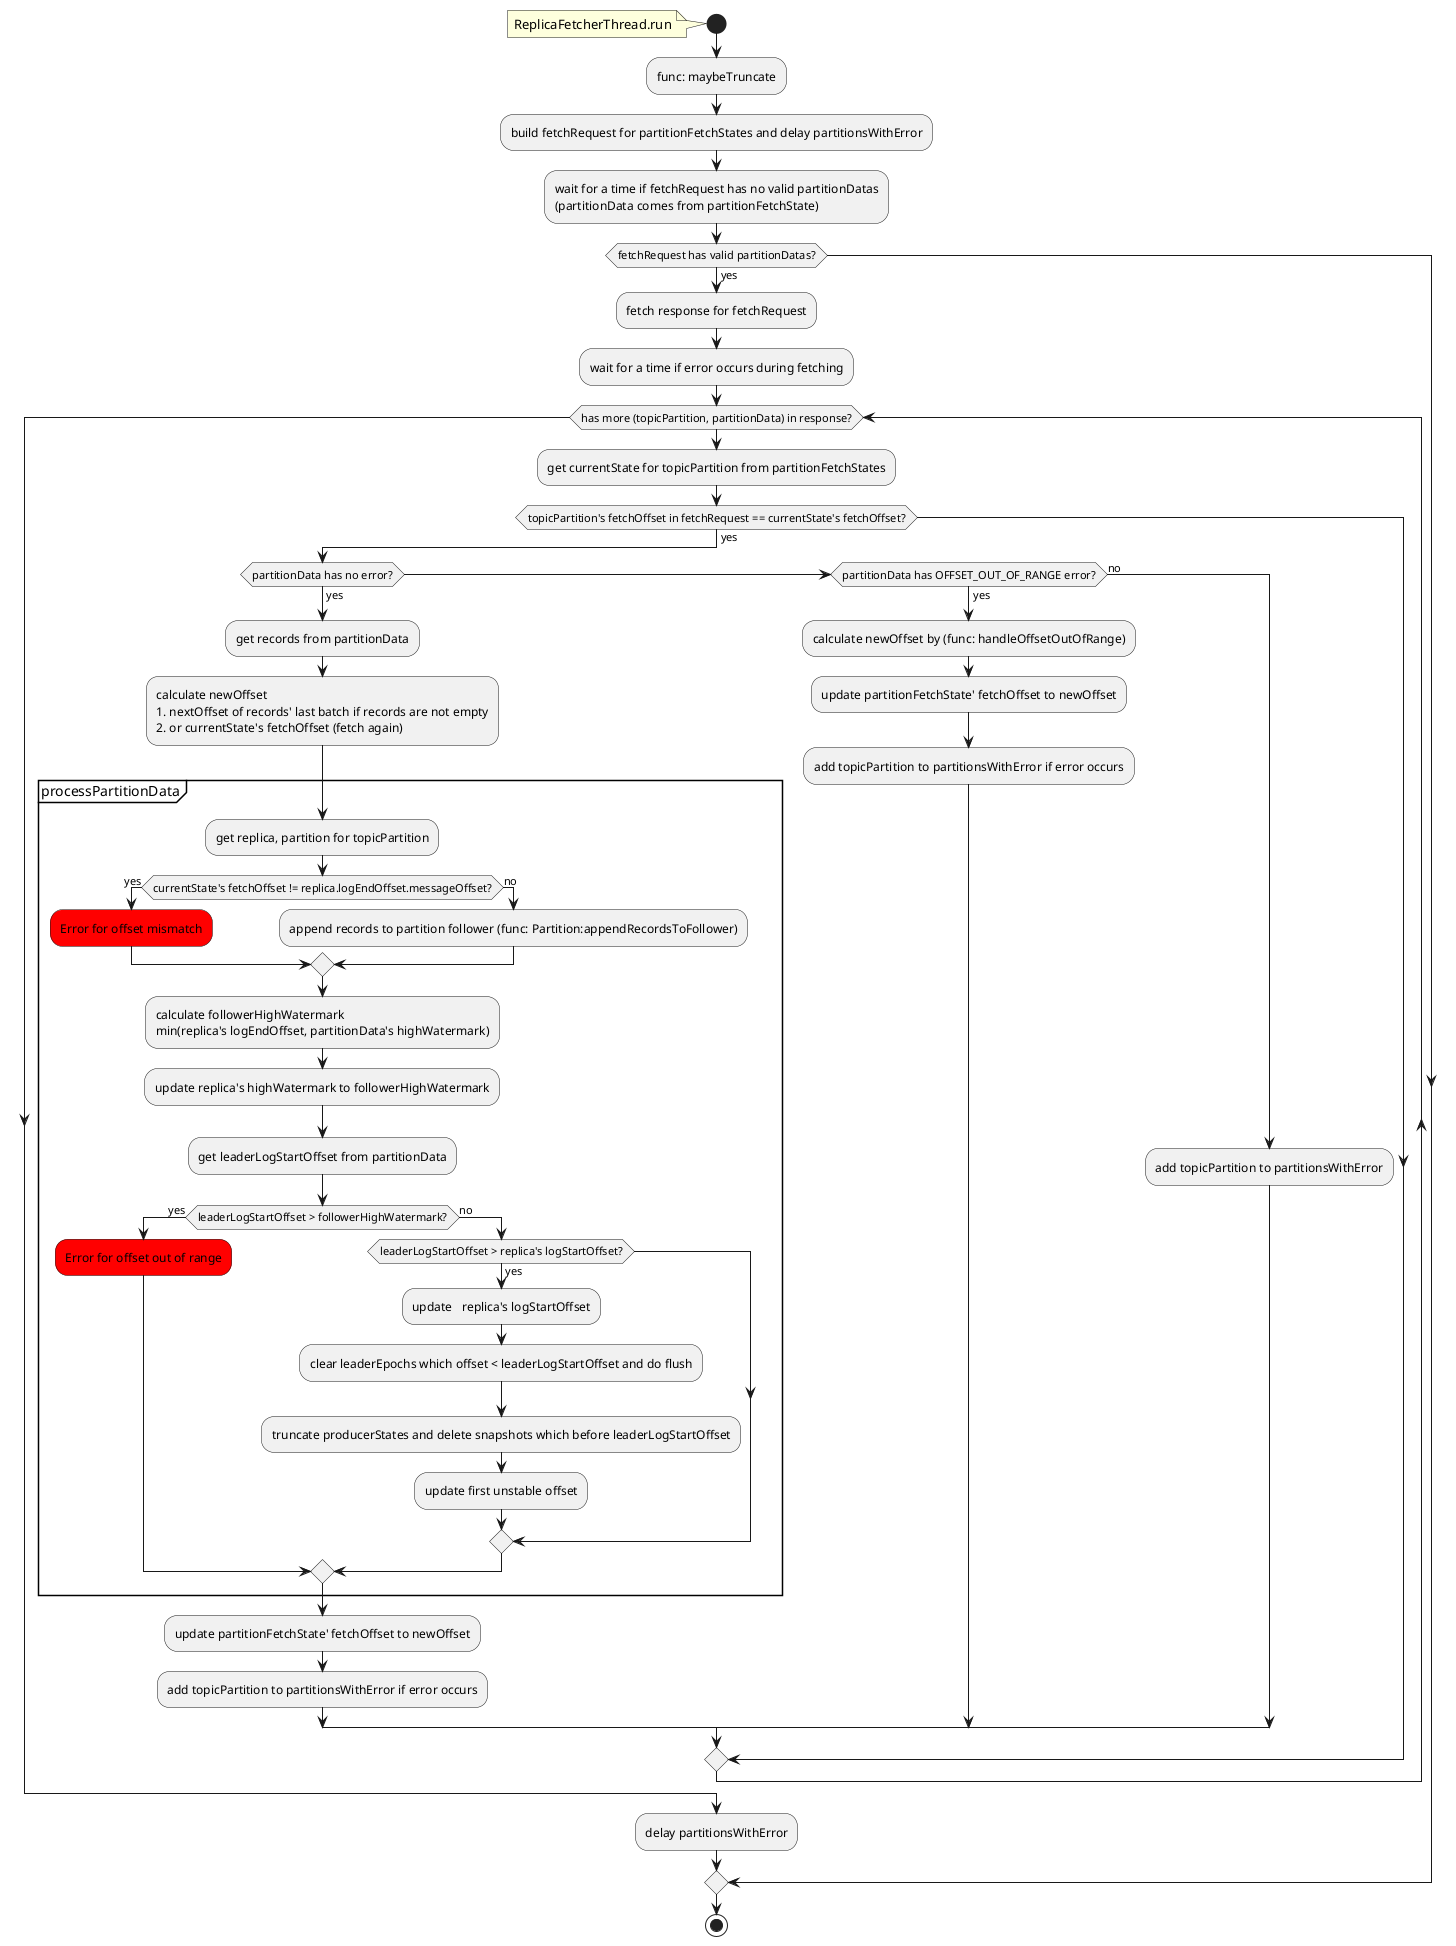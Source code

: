 @startuml
start
note left: ReplicaFetcherThread.run
:func: maybeTruncate;

:build fetchRequest for partitionFetchStates and delay partitionsWithError;

:wait for a time if fetchRequest has no valid partitionDatas
(partitionData comes from partitionFetchState);

if (fetchRequest has valid partitionDatas?) then(yes)
	:fetch response for fetchRequest;
	:wait for a time if error occurs during fetching;

	while (has more (topicPartition, partitionData) in response?)
		:get currentState for topicPartition from partitionFetchStates;
		if (topicPartition's fetchOffset in fetchRequest == currentState's fetchOffset?) then(yes)
			if (partitionData has no error?) then(yes)
				:get records from partitionData;

				:calculate newOffset
				1. nextOffset of records' last batch if records are not empty
				2. or currentState's fetchOffset (fetch again);

				partition processPartitionData {
					:get replica, partition for topicPartition;
					if (currentState's fetchOffset != replica.logEndOffset.messageOffset?) then(yes)
						#Red:Error for offset mismatch;
					else(no)
						:append records to partition follower (func: Partition:appendRecordsToFollower);
					endif
					:calculate followerHighWatermark
					min(replica's logEndOffset, partitionData's highWatermark);

					:update replica's highWatermark to followerHighWatermark;
					:get leaderLogStartOffset from partitionData;
					if (leaderLogStartOffset > followerHighWatermark?) then(yes)
						#Red:Error for offset out of range;
					else(no)
						if (leaderLogStartOffset > replica's logStartOffset?) then(yes)
							:update	replica's logStartOffset;
							:clear leaderEpochs which offset < leaderLogStartOffset and do flush;
							:truncate producerStates and delete snapshots which before leaderLogStartOffset;
							:update first unstable offset;
						endif
					endif
				}
				:update partitionFetchState' fetchOffset to newOffset;
				:add topicPartition to partitionsWithError if error occurs;
			elseif (partitionData has OFFSET_OUT_OF_RANGE error?) then(yes)
				:calculate newOffset by (func: handleOffsetOutOfRange);
				:update partitionFetchState' fetchOffset to newOffset;
				:add topicPartition to partitionsWithError if error occurs;
			else(no)
				:add topicPartition to partitionsWithError;
			endif
		endif
	end while
	:delay partitionsWithError;
endif
stop
@enduml
